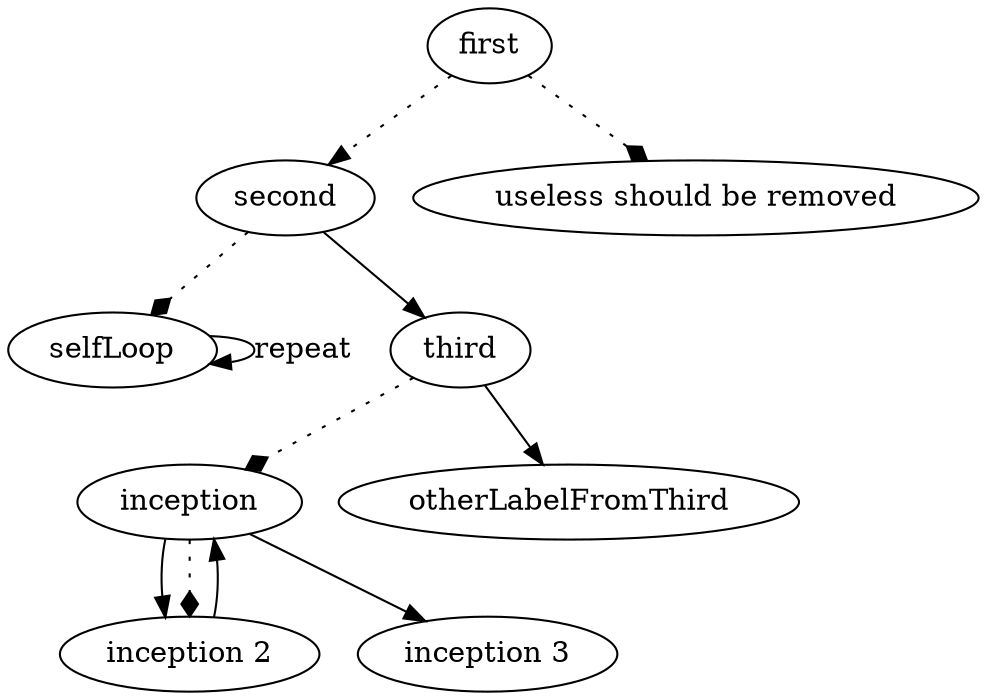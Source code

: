 digraph  {
	
	n1[label="first"];
	n6[label="inception"];
	n7[label="inception 2"];
	n8[label="inception 3"];
	n9[label="otherLabelFromThird"];
	n3[label="second"];
	n4[label="selfLoop"];
	n5[label="third"];
	n2[label="useless should be removed"];
	n1->n2[arrowhead="diamond",style="dotted"];
	n1->n3[style="dotted"];
	n6->n7;
	n6->n7[arrowhead="diamond",style="dotted"];
	n6->n8;
	n7->n6;
	n3->n4[arrowhead="diamond",style="dotted"];
	n3->n5;
	n4->n4[label="repeat"];
	n5->n6[arrowhead="diamond",style="dotted"];
	n5->n9;
	
}
